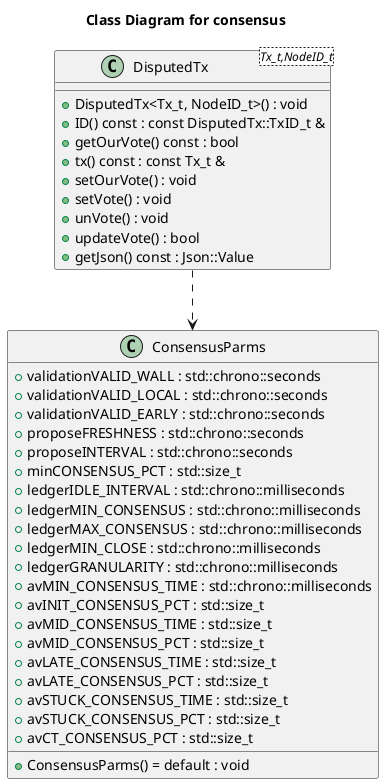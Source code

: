 @startuml
title Class Diagram for consensus
class "ConsensusParms" as C_0001246296997010850462
class C_0001246296997010850462 {
+ConsensusParms() = default : void
+validationVALID_WALL : std::chrono::seconds
+validationVALID_LOCAL : std::chrono::seconds
+validationVALID_EARLY : std::chrono::seconds
+proposeFRESHNESS : std::chrono::seconds
+proposeINTERVAL : std::chrono::seconds
+minCONSENSUS_PCT : std::size_t
+ledgerIDLE_INTERVAL : std::chrono::milliseconds
+ledgerMIN_CONSENSUS : std::chrono::milliseconds
+ledgerMAX_CONSENSUS : std::chrono::milliseconds
+ledgerMIN_CLOSE : std::chrono::milliseconds
+ledgerGRANULARITY : std::chrono::milliseconds
+avMIN_CONSENSUS_TIME : std::chrono::milliseconds
+avINIT_CONSENSUS_PCT : std::size_t
+avMID_CONSENSUS_TIME : std::size_t
+avMID_CONSENSUS_PCT : std::size_t
+avLATE_CONSENSUS_TIME : std::size_t
+avLATE_CONSENSUS_PCT : std::size_t
+avSTUCK_CONSENSUS_TIME : std::size_t
+avSTUCK_CONSENSUS_PCT : std::size_t
+avCT_CONSENSUS_PCT : std::size_t
}
class "DisputedTx<Tx_t,NodeID_t>" as C_0002084909879430630243
class C_0002084909879430630243 {
+DisputedTx<Tx_t, NodeID_t>() : void
+ID() const : const DisputedTx::TxID_t &
+getOurVote() const : bool
+tx() const : const Tx_t &
+setOurVote() : void
+setVote() : void
+unVote() : void
+updateVote() : bool
+getJson() const : Json::Value
}
C_0002084909879430630243 ..> C_0001246296997010850462
@enduml
